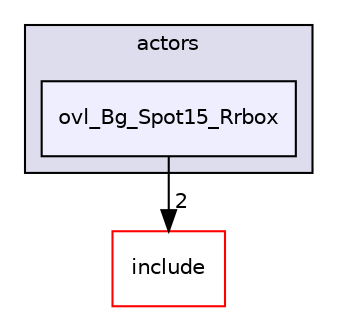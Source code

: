 digraph "src/overlays/actors/ovl_Bg_Spot15_Rrbox" {
  compound=true
  node [ fontsize="10", fontname="Helvetica"];
  edge [ labelfontsize="10", labelfontname="Helvetica"];
  subgraph clusterdir_e93473484be31ce7bcb356bd643a22f8 {
    graph [ bgcolor="#ddddee", pencolor="black", label="actors" fontname="Helvetica", fontsize="10", URL="dir_e93473484be31ce7bcb356bd643a22f8.html"]
  dir_9da8ab5ea240198420d6ac9d42bc428b [shape=box, label="ovl_Bg_Spot15_Rrbox", style="filled", fillcolor="#eeeeff", pencolor="black", URL="dir_9da8ab5ea240198420d6ac9d42bc428b.html"];
  }
  dir_d44c64559bbebec7f509842c48db8b23 [shape=box label="include" fillcolor="white" style="filled" color="red" URL="dir_d44c64559bbebec7f509842c48db8b23.html"];
  dir_9da8ab5ea240198420d6ac9d42bc428b->dir_d44c64559bbebec7f509842c48db8b23 [headlabel="2", labeldistance=1.5 headhref="dir_000119_000000.html"];
}
